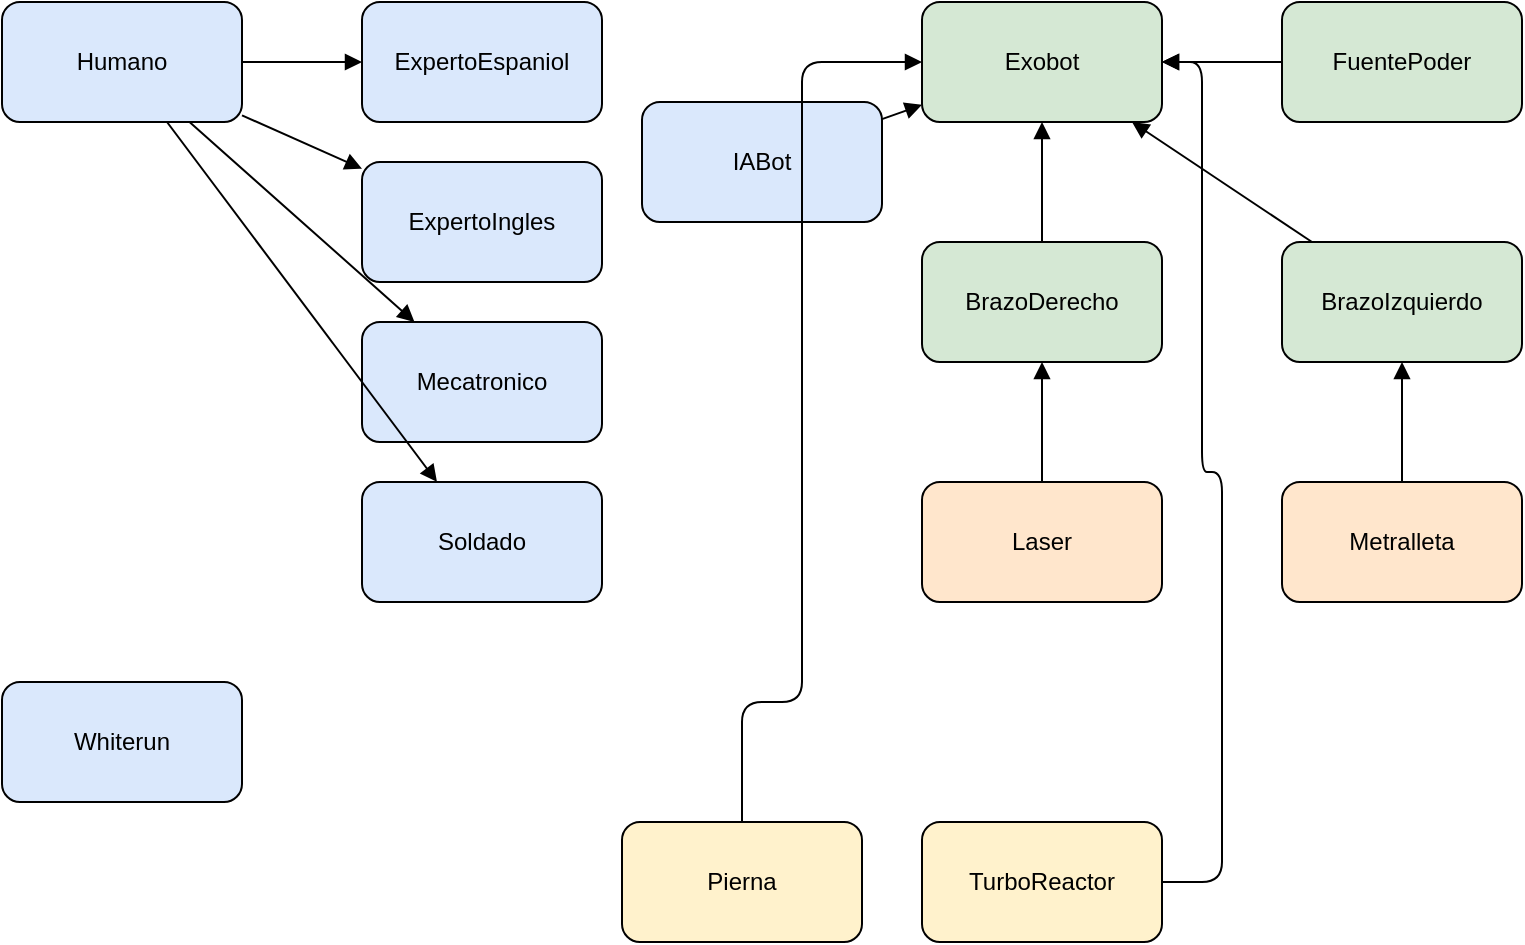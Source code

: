 <mxfile>
    <diagram id="Gj7rJ7dzh6YomgN9JnL5" name="Use Case Diagram">
        <mxGraphModel dx="970" dy="477" grid="1" gridSize="10" guides="1" tooltips="1" connect="1" arrows="1" fold="1" page="1" pageScale="1" pageWidth="850" pageHeight="1100" math="0" shadow="0">
            <root>
                <mxCell id="0"/>
                <mxCell id="1" parent="0"/>
                <mxCell id="64" value="Humano" style="shape=rectangle;whiteSpace=wrap;rounded=1;fillColor=#dae8fc;" vertex="1" parent="1">
                    <mxGeometry x="40" y="40" width="120" height="60" as="geometry"/>
                </mxCell>
                <mxCell id="65" value="ExpertoEspaniol" style="shape=rectangle;whiteSpace=wrap;rounded=1;fillColor=#dae8fc;" vertex="1" parent="1">
                    <mxGeometry x="220" y="40" width="120" height="60" as="geometry"/>
                </mxCell>
                <mxCell id="66" value="ExpertoIngles" style="shape=rectangle;whiteSpace=wrap;rounded=1;fillColor=#dae8fc;" vertex="1" parent="1">
                    <mxGeometry x="220" y="120" width="120" height="60" as="geometry"/>
                </mxCell>
                <mxCell id="67" value="Mecatronico" style="shape=rectangle;whiteSpace=wrap;rounded=1;fillColor=#dae8fc;" vertex="1" parent="1">
                    <mxGeometry x="220" y="200" width="120" height="60" as="geometry"/>
                </mxCell>
                <mxCell id="68" value="Soldado" style="shape=rectangle;whiteSpace=wrap;rounded=1;fillColor=#dae8fc;" vertex="1" parent="1">
                    <mxGeometry x="220" y="280" width="120" height="60" as="geometry"/>
                </mxCell>
                <mxCell id="69" value="IABot" style="shape=rectangle;whiteSpace=wrap;rounded=1;fillColor=#dae8fc;" vertex="1" parent="1">
                    <mxGeometry x="360" y="90" width="120" height="60" as="geometry"/>
                </mxCell>
                <mxCell id="70" value="Whiterun" style="shape=rectangle;whiteSpace=wrap;rounded=1;fillColor=#dae8fc;" vertex="1" parent="1">
                    <mxGeometry x="40" y="380" width="120" height="60" as="geometry"/>
                </mxCell>
                <mxCell id="71" value="Exobot" style="shape=rectangle;whiteSpace=wrap;rounded=1;fillColor=#d5e8d4;" vertex="1" parent="1">
                    <mxGeometry x="500" y="40" width="120" height="60" as="geometry"/>
                </mxCell>
                <mxCell id="72" value="FuentePoder" style="shape=rectangle;whiteSpace=wrap;rounded=1;fillColor=#d5e8d4;" vertex="1" parent="1">
                    <mxGeometry x="680" y="40" width="120" height="60" as="geometry"/>
                </mxCell>
                <mxCell id="73" value="BrazoDerecho" style="shape=rectangle;whiteSpace=wrap;rounded=1;fillColor=#d5e8d4;" vertex="1" parent="1">
                    <mxGeometry x="500" y="160" width="120" height="60" as="geometry"/>
                </mxCell>
                <mxCell id="74" value="BrazoIzquierdo" style="shape=rectangle;whiteSpace=wrap;rounded=1;fillColor=#d5e8d4;" vertex="1" parent="1">
                    <mxGeometry x="680" y="160" width="120" height="60" as="geometry"/>
                </mxCell>
                <mxCell id="75" value="Laser" style="shape=rectangle;whiteSpace=wrap;rounded=1;fillColor=#ffe6cc;" vertex="1" parent="1">
                    <mxGeometry x="500" y="280" width="120" height="60" as="geometry"/>
                </mxCell>
                <mxCell id="76" value="Metralleta" style="shape=rectangle;whiteSpace=wrap;rounded=1;fillColor=#ffe6cc;" vertex="1" parent="1">
                    <mxGeometry x="680" y="280" width="120" height="60" as="geometry"/>
                </mxCell>
                <mxCell id="77" value="Pierna" style="shape=rectangle;whiteSpace=wrap;rounded=1;fillColor=#fff2cc;" vertex="1" parent="1">
                    <mxGeometry x="350" y="450" width="120" height="60" as="geometry"/>
                </mxCell>
                <mxCell id="78" value="TurboReactor" style="shape=rectangle;whiteSpace=wrap;rounded=1;fillColor=#fff2cc;" vertex="1" parent="1">
                    <mxGeometry x="500" y="450" width="120" height="60" as="geometry"/>
                </mxCell>
                <mxCell id="79" style="endArrow=block;" edge="1" parent="1" source="64" target="65">
                    <mxGeometry relative="1" as="geometry"/>
                </mxCell>
                <mxCell id="80" style="endArrow=block;" edge="1" parent="1" source="64" target="66">
                    <mxGeometry relative="1" as="geometry"/>
                </mxCell>
                <mxCell id="81" style="endArrow=block;" edge="1" parent="1" source="64" target="67">
                    <mxGeometry relative="1" as="geometry"/>
                </mxCell>
                <mxCell id="82" style="endArrow=block;" edge="1" parent="1" source="64" target="68">
                    <mxGeometry relative="1" as="geometry"/>
                </mxCell>
                <mxCell id="83" style="endArrow=block;" edge="1" parent="1" source="69" target="71">
                    <mxGeometry relative="1" as="geometry"/>
                </mxCell>
                <mxCell id="84" style="endArrow=block;" edge="1" parent="1" source="72" target="71">
                    <mxGeometry relative="1" as="geometry"/>
                </mxCell>
                <mxCell id="85" style="endArrow=block;" edge="1" parent="1" source="73" target="71">
                    <mxGeometry relative="1" as="geometry"/>
                </mxCell>
                <mxCell id="86" style="endArrow=block;" edge="1" parent="1" source="74" target="71">
                    <mxGeometry relative="1" as="geometry"/>
                </mxCell>
                <mxCell id="87" style="endArrow=block;" edge="1" parent="1" source="75" target="73">
                    <mxGeometry relative="1" as="geometry"/>
                </mxCell>
                <mxCell id="88" style="endArrow=block;" edge="1" parent="1" source="76" target="74">
                    <mxGeometry relative="1" as="geometry"/>
                </mxCell>
                <mxCell id="89" style="endArrow=block;edgeStyle=orthogonalEdgeStyle;" edge="1" parent="1" source="77" target="71">
                    <mxGeometry relative="1" as="geometry">
                        <Array as="points">
                            <mxPoint x="410" y="390"/>
                            <mxPoint x="440" y="390"/>
                            <mxPoint x="440" y="70"/>
                        </Array>
                    </mxGeometry>
                </mxCell>
                <mxCell id="90" style="endArrow=block;edgeStyle=orthogonalEdgeStyle;" edge="1" parent="1" source="78" target="71">
                    <mxGeometry relative="1" as="geometry">
                        <Array as="points">
                            <mxPoint x="650" y="480"/>
                            <mxPoint x="650" y="275"/>
                            <mxPoint x="640" y="275"/>
                            <mxPoint x="640" y="70"/>
                        </Array>
                    </mxGeometry>
                </mxCell>
            </root>
        </mxGraphModel>
    </diagram>
</mxfile>